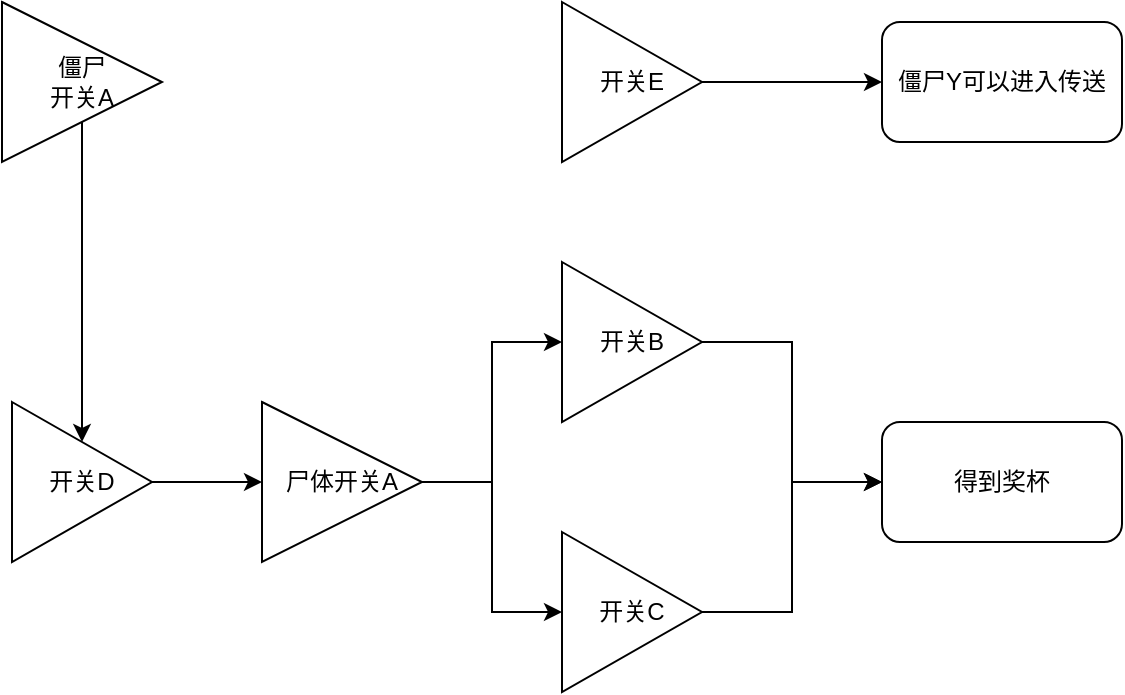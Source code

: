 <mxfile version="14.4.3" type="github">
  <diagram name="Page-1" id="4bd5d27a-524c-7e24-5d5f-89a86ee4fca1">
    <mxGraphModel dx="920" dy="779" grid="1" gridSize="10" guides="1" tooltips="1" connect="1" arrows="1" fold="1" page="1" pageScale="1" pageWidth="1100" pageHeight="850" background="#ffffff" math="0" shadow="0">
      <root>
        <mxCell id="0" />
        <mxCell id="1" parent="0" />
        <mxCell id="O3H0ZPJqHOz4oIsaQl5R-1" value="得到奖杯" style="rounded=1;whiteSpace=wrap;html=1;" vertex="1" parent="1">
          <mxGeometry x="440" y="330" width="120" height="60" as="geometry" />
        </mxCell>
        <mxCell id="O3H0ZPJqHOz4oIsaQl5R-17" value="" style="edgeStyle=orthogonalEdgeStyle;rounded=0;orthogonalLoop=1;jettySize=auto;html=1;entryX=0;entryY=0.5;entryDx=0;entryDy=0;" edge="1" parent="1" source="O3H0ZPJqHOz4oIsaQl5R-7" target="O3H0ZPJqHOz4oIsaQl5R-1">
          <mxGeometry relative="1" as="geometry" />
        </mxCell>
        <mxCell id="O3H0ZPJqHOz4oIsaQl5R-7" value="开关B" style="triangle;whiteSpace=wrap;html=1;" vertex="1" parent="1">
          <mxGeometry x="280" y="250" width="70" height="80" as="geometry" />
        </mxCell>
        <mxCell id="O3H0ZPJqHOz4oIsaQl5R-16" value="" style="edgeStyle=orthogonalEdgeStyle;rounded=0;orthogonalLoop=1;jettySize=auto;html=1;" edge="1" parent="1" source="O3H0ZPJqHOz4oIsaQl5R-8" target="O3H0ZPJqHOz4oIsaQl5R-1">
          <mxGeometry relative="1" as="geometry" />
        </mxCell>
        <mxCell id="O3H0ZPJqHOz4oIsaQl5R-8" value="开关C" style="triangle;whiteSpace=wrap;html=1;" vertex="1" parent="1">
          <mxGeometry x="280" y="385" width="70" height="80" as="geometry" />
        </mxCell>
        <mxCell id="O3H0ZPJqHOz4oIsaQl5R-13" value="" style="edgeStyle=orthogonalEdgeStyle;rounded=0;orthogonalLoop=1;jettySize=auto;html=1;" edge="1" parent="1" source="O3H0ZPJqHOz4oIsaQl5R-9" target="O3H0ZPJqHOz4oIsaQl5R-10">
          <mxGeometry relative="1" as="geometry" />
        </mxCell>
        <mxCell id="O3H0ZPJqHOz4oIsaQl5R-9" value="开关D" style="triangle;whiteSpace=wrap;html=1;" vertex="1" parent="1">
          <mxGeometry x="5" y="320" width="70" height="80" as="geometry" />
        </mxCell>
        <mxCell id="O3H0ZPJqHOz4oIsaQl5R-14" value="" style="edgeStyle=orthogonalEdgeStyle;rounded=0;orthogonalLoop=1;jettySize=auto;html=1;entryX=0;entryY=0.5;entryDx=0;entryDy=0;" edge="1" parent="1" source="O3H0ZPJqHOz4oIsaQl5R-10" target="O3H0ZPJqHOz4oIsaQl5R-7">
          <mxGeometry relative="1" as="geometry" />
        </mxCell>
        <mxCell id="O3H0ZPJqHOz4oIsaQl5R-15" style="edgeStyle=orthogonalEdgeStyle;rounded=0;orthogonalLoop=1;jettySize=auto;html=1;entryX=0;entryY=0.5;entryDx=0;entryDy=0;" edge="1" parent="1" source="O3H0ZPJqHOz4oIsaQl5R-10" target="O3H0ZPJqHOz4oIsaQl5R-8">
          <mxGeometry relative="1" as="geometry">
            <mxPoint x="250" y="360" as="targetPoint" />
          </mxGeometry>
        </mxCell>
        <mxCell id="O3H0ZPJqHOz4oIsaQl5R-10" value="尸体开关A" style="triangle;whiteSpace=wrap;html=1;" vertex="1" parent="1">
          <mxGeometry x="130" y="320" width="80" height="80" as="geometry" />
        </mxCell>
        <mxCell id="O3H0ZPJqHOz4oIsaQl5R-12" value="" style="edgeStyle=orthogonalEdgeStyle;rounded=0;orthogonalLoop=1;jettySize=auto;html=1;" edge="1" parent="1" source="O3H0ZPJqHOz4oIsaQl5R-11" target="O3H0ZPJqHOz4oIsaQl5R-9">
          <mxGeometry relative="1" as="geometry" />
        </mxCell>
        <mxCell id="O3H0ZPJqHOz4oIsaQl5R-11" value="僵尸&lt;br&gt;开关A" style="triangle;whiteSpace=wrap;html=1;" vertex="1" parent="1">
          <mxGeometry y="120" width="80" height="80" as="geometry" />
        </mxCell>
        <mxCell id="O3H0ZPJqHOz4oIsaQl5R-20" value="" style="edgeStyle=orthogonalEdgeStyle;rounded=0;orthogonalLoop=1;jettySize=auto;html=1;" edge="1" parent="1" source="O3H0ZPJqHOz4oIsaQl5R-18">
          <mxGeometry relative="1" as="geometry">
            <mxPoint x="440" y="160" as="targetPoint" />
          </mxGeometry>
        </mxCell>
        <mxCell id="O3H0ZPJqHOz4oIsaQl5R-18" value="开关E" style="triangle;whiteSpace=wrap;html=1;" vertex="1" parent="1">
          <mxGeometry x="280" y="120" width="70" height="80" as="geometry" />
        </mxCell>
        <mxCell id="O3H0ZPJqHOz4oIsaQl5R-21" value="&lt;span&gt;僵尸Y可以进入传送&lt;/span&gt;" style="rounded=1;whiteSpace=wrap;html=1;" vertex="1" parent="1">
          <mxGeometry x="440" y="130" width="120" height="60" as="geometry" />
        </mxCell>
      </root>
    </mxGraphModel>
  </diagram>
</mxfile>

